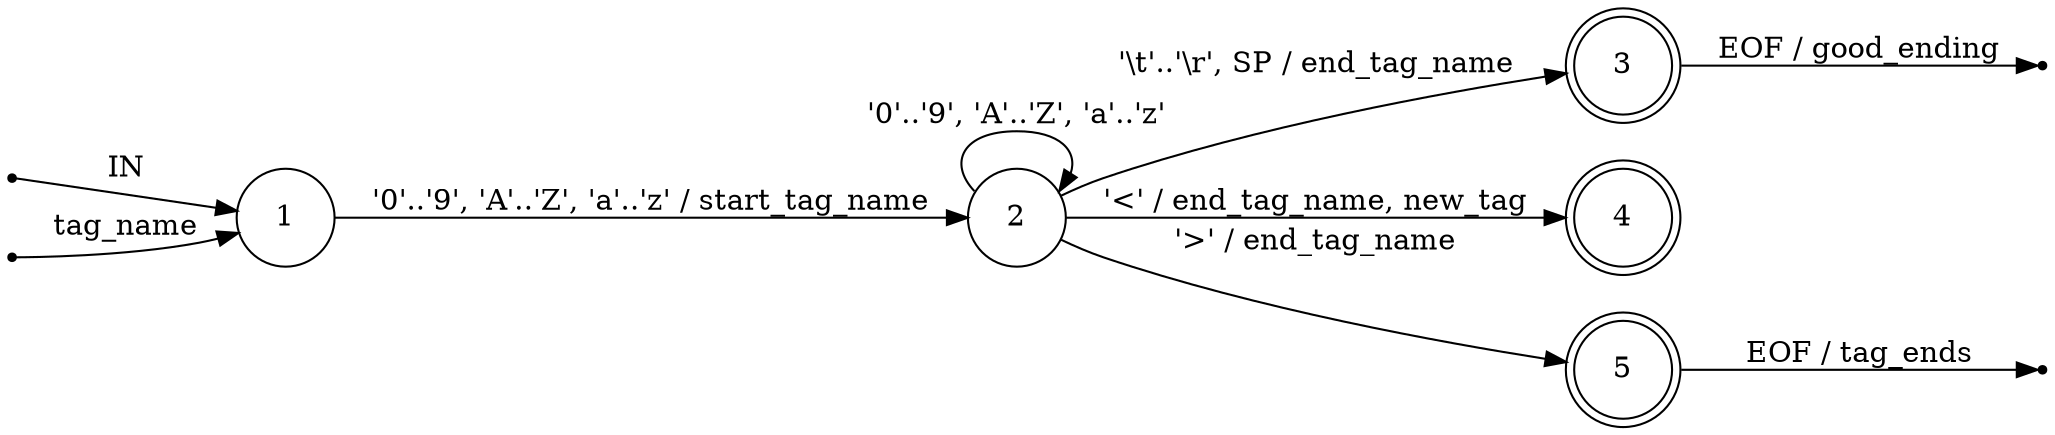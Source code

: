 digraph tag_name {
	rankdir=LR;
	node [ shape = point ];
	ENTRY;
	en_1;
	eof_3;
	eof_5;
	node [ shape = circle, height = 0.2 ];
	node [ fixedsize = true, height = 0.65, shape = doublecircle ];
	3;
	4;
	5;
	node [ shape = circle ];
	1 -> 2 [ label = "'0'..'9', 'A'..'Z', 'a'..'z' / start_tag_name" ];
	2 -> 3 [ label = "'\\t'..'\\r', SP / end_tag_name" ];
	2 -> 2 [ label = "'0'..'9', 'A'..'Z', 'a'..'z'" ];
	2 -> 4 [ label = "'<' / end_tag_name, new_tag" ];
	2 -> 5 [ label = "'>' / end_tag_name" ];
	ENTRY -> 1 [ label = "IN" ];
	en_1 -> 1 [ label = "tag_name" ];
	3 -> eof_3 [ label = "EOF / good_ending" ];
	5 -> eof_5 [ label = "EOF / tag_ends" ];
}
